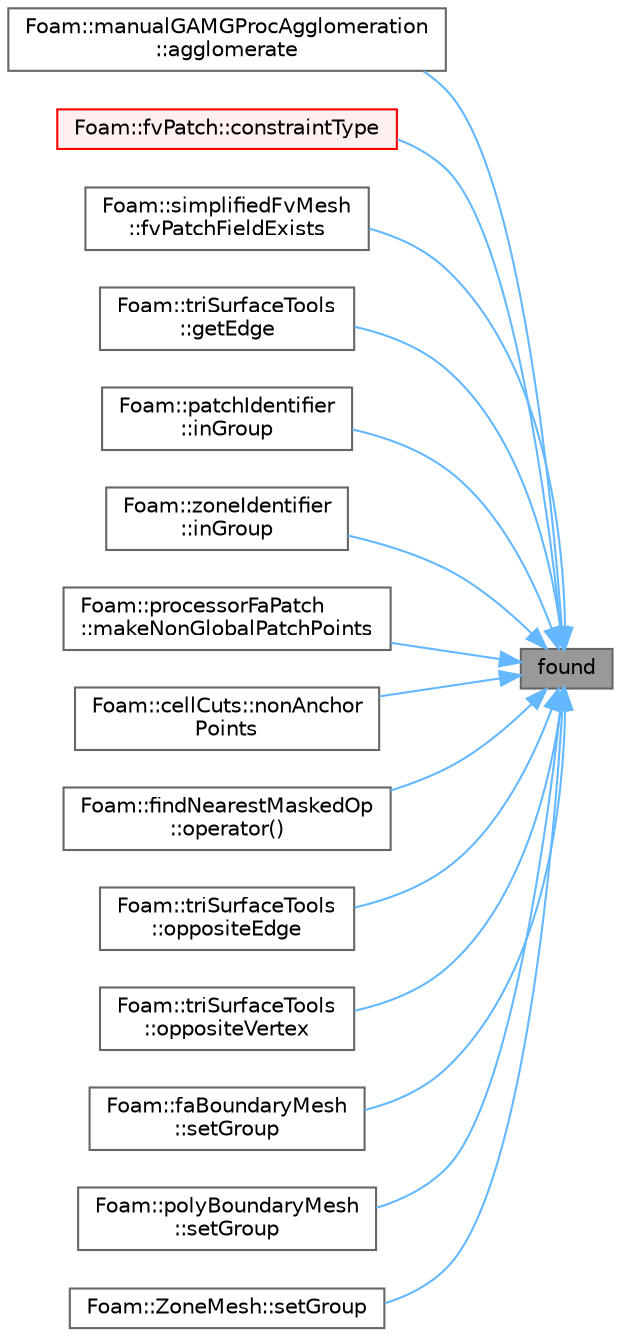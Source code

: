 digraph "found"
{
 // LATEX_PDF_SIZE
  bgcolor="transparent";
  edge [fontname=Helvetica,fontsize=10,labelfontname=Helvetica,labelfontsize=10];
  node [fontname=Helvetica,fontsize=10,shape=box,height=0.2,width=0.4];
  rankdir="RL";
  Node1 [id="Node000001",label="found",height=0.2,width=0.4,color="gray40", fillcolor="grey60", style="filled", fontcolor="black",tooltip=" "];
  Node1 -> Node2 [id="edge1_Node000001_Node000002",dir="back",color="steelblue1",style="solid",tooltip=" "];
  Node2 [id="Node000002",label="Foam::manualGAMGProcAgglomeration\l::agglomerate",height=0.2,width=0.4,color="grey40", fillcolor="white", style="filled",URL="$classFoam_1_1manualGAMGProcAgglomeration.html#aafdd9615cff0be3c3c601afb8526aee5",tooltip=" "];
  Node1 -> Node3 [id="edge2_Node000001_Node000003",dir="back",color="steelblue1",style="solid",tooltip=" "];
  Node3 [id="Node000003",label="Foam::fvPatch::constraintType",height=0.2,width=0.4,color="red", fillcolor="#FFF0F0", style="filled",URL="$classFoam_1_1fvPatch.html#afbae636c924a2d698979b2ef6a26d17a",tooltip=" "];
  Node1 -> Node9 [id="edge3_Node000001_Node000009",dir="back",color="steelblue1",style="solid",tooltip=" "];
  Node9 [id="Node000009",label="Foam::simplifiedFvMesh\l::fvPatchFieldExists",height=0.2,width=0.4,color="grey40", fillcolor="white", style="filled",URL="$classFoam_1_1simplifiedFvMesh.html#a3b4f49ba01d8dc6090024b652708161e",tooltip=" "];
  Node1 -> Node10 [id="edge4_Node000001_Node000010",dir="back",color="steelblue1",style="solid",tooltip=" "];
  Node10 [id="Node000010",label="Foam::triSurfaceTools\l::getEdge",height=0.2,width=0.4,color="grey40", fillcolor="white", style="filled",URL="$classFoam_1_1triSurfaceTools.html#a48231c2376e7ed4f8ce011614fc6a0bf",tooltip=" "];
  Node1 -> Node11 [id="edge5_Node000001_Node000011",dir="back",color="steelblue1",style="solid",tooltip=" "];
  Node11 [id="Node000011",label="Foam::patchIdentifier\l::inGroup",height=0.2,width=0.4,color="grey40", fillcolor="white", style="filled",URL="$classFoam_1_1patchIdentifier.html#a6fa763f8b722d2bfcb05ddb87f9f2340",tooltip=" "];
  Node1 -> Node12 [id="edge6_Node000001_Node000012",dir="back",color="steelblue1",style="solid",tooltip=" "];
  Node12 [id="Node000012",label="Foam::zoneIdentifier\l::inGroup",height=0.2,width=0.4,color="grey40", fillcolor="white", style="filled",URL="$classFoam_1_1zoneIdentifier.html#a6fa763f8b722d2bfcb05ddb87f9f2340",tooltip=" "];
  Node1 -> Node13 [id="edge7_Node000001_Node000013",dir="back",color="steelblue1",style="solid",tooltip=" "];
  Node13 [id="Node000013",label="Foam::processorFaPatch\l::makeNonGlobalPatchPoints",height=0.2,width=0.4,color="grey40", fillcolor="white", style="filled",URL="$classFoam_1_1processorFaPatch.html#a5e1b50bcf47cc8880e10c846d4eca5dd",tooltip=" "];
  Node1 -> Node14 [id="edge8_Node000001_Node000014",dir="back",color="steelblue1",style="solid",tooltip=" "];
  Node14 [id="Node000014",label="Foam::cellCuts::nonAnchor\lPoints",height=0.2,width=0.4,color="grey40", fillcolor="white", style="filled",URL="$classFoam_1_1cellCuts.html#a99cdc1288c329f2654ead522706957a6",tooltip=" "];
  Node1 -> Node15 [id="edge9_Node000001_Node000015",dir="back",color="steelblue1",style="solid",tooltip=" "];
  Node15 [id="Node000015",label="Foam::findNearestMaskedOp\l::operator()",height=0.2,width=0.4,color="grey40", fillcolor="white", style="filled",URL="$classFoam_1_1findNearestMaskedOp.html#a56fe641bda80b32b2b431bf3fd615ced",tooltip=" "];
  Node1 -> Node16 [id="edge10_Node000001_Node000016",dir="back",color="steelblue1",style="solid",tooltip=" "];
  Node16 [id="Node000016",label="Foam::triSurfaceTools\l::oppositeEdge",height=0.2,width=0.4,color="grey40", fillcolor="white", style="filled",URL="$classFoam_1_1triSurfaceTools.html#add52a50eba859bf8d348958892f352c3",tooltip=" "];
  Node1 -> Node17 [id="edge11_Node000001_Node000017",dir="back",color="steelblue1",style="solid",tooltip=" "];
  Node17 [id="Node000017",label="Foam::triSurfaceTools\l::oppositeVertex",height=0.2,width=0.4,color="grey40", fillcolor="white", style="filled",URL="$classFoam_1_1triSurfaceTools.html#a1bb76c6f6b4d7cf33afa170189b4fa22",tooltip=" "];
  Node1 -> Node18 [id="edge12_Node000001_Node000018",dir="back",color="steelblue1",style="solid",tooltip=" "];
  Node18 [id="Node000018",label="Foam::faBoundaryMesh\l::setGroup",height=0.2,width=0.4,color="grey40", fillcolor="white", style="filled",URL="$classFoam_1_1faBoundaryMesh.html#a63cab76556ce343d2bf826837c13924f",tooltip=" "];
  Node1 -> Node19 [id="edge13_Node000001_Node000019",dir="back",color="steelblue1",style="solid",tooltip=" "];
  Node19 [id="Node000019",label="Foam::polyBoundaryMesh\l::setGroup",height=0.2,width=0.4,color="grey40", fillcolor="white", style="filled",URL="$classFoam_1_1polyBoundaryMesh.html#a63cab76556ce343d2bf826837c13924f",tooltip=" "];
  Node1 -> Node20 [id="edge14_Node000001_Node000020",dir="back",color="steelblue1",style="solid",tooltip=" "];
  Node20 [id="Node000020",label="Foam::ZoneMesh::setGroup",height=0.2,width=0.4,color="grey40", fillcolor="white", style="filled",URL="$classFoam_1_1ZoneMesh.html#a426a6658755e79a853dba1cbf5134e07",tooltip=" "];
}
